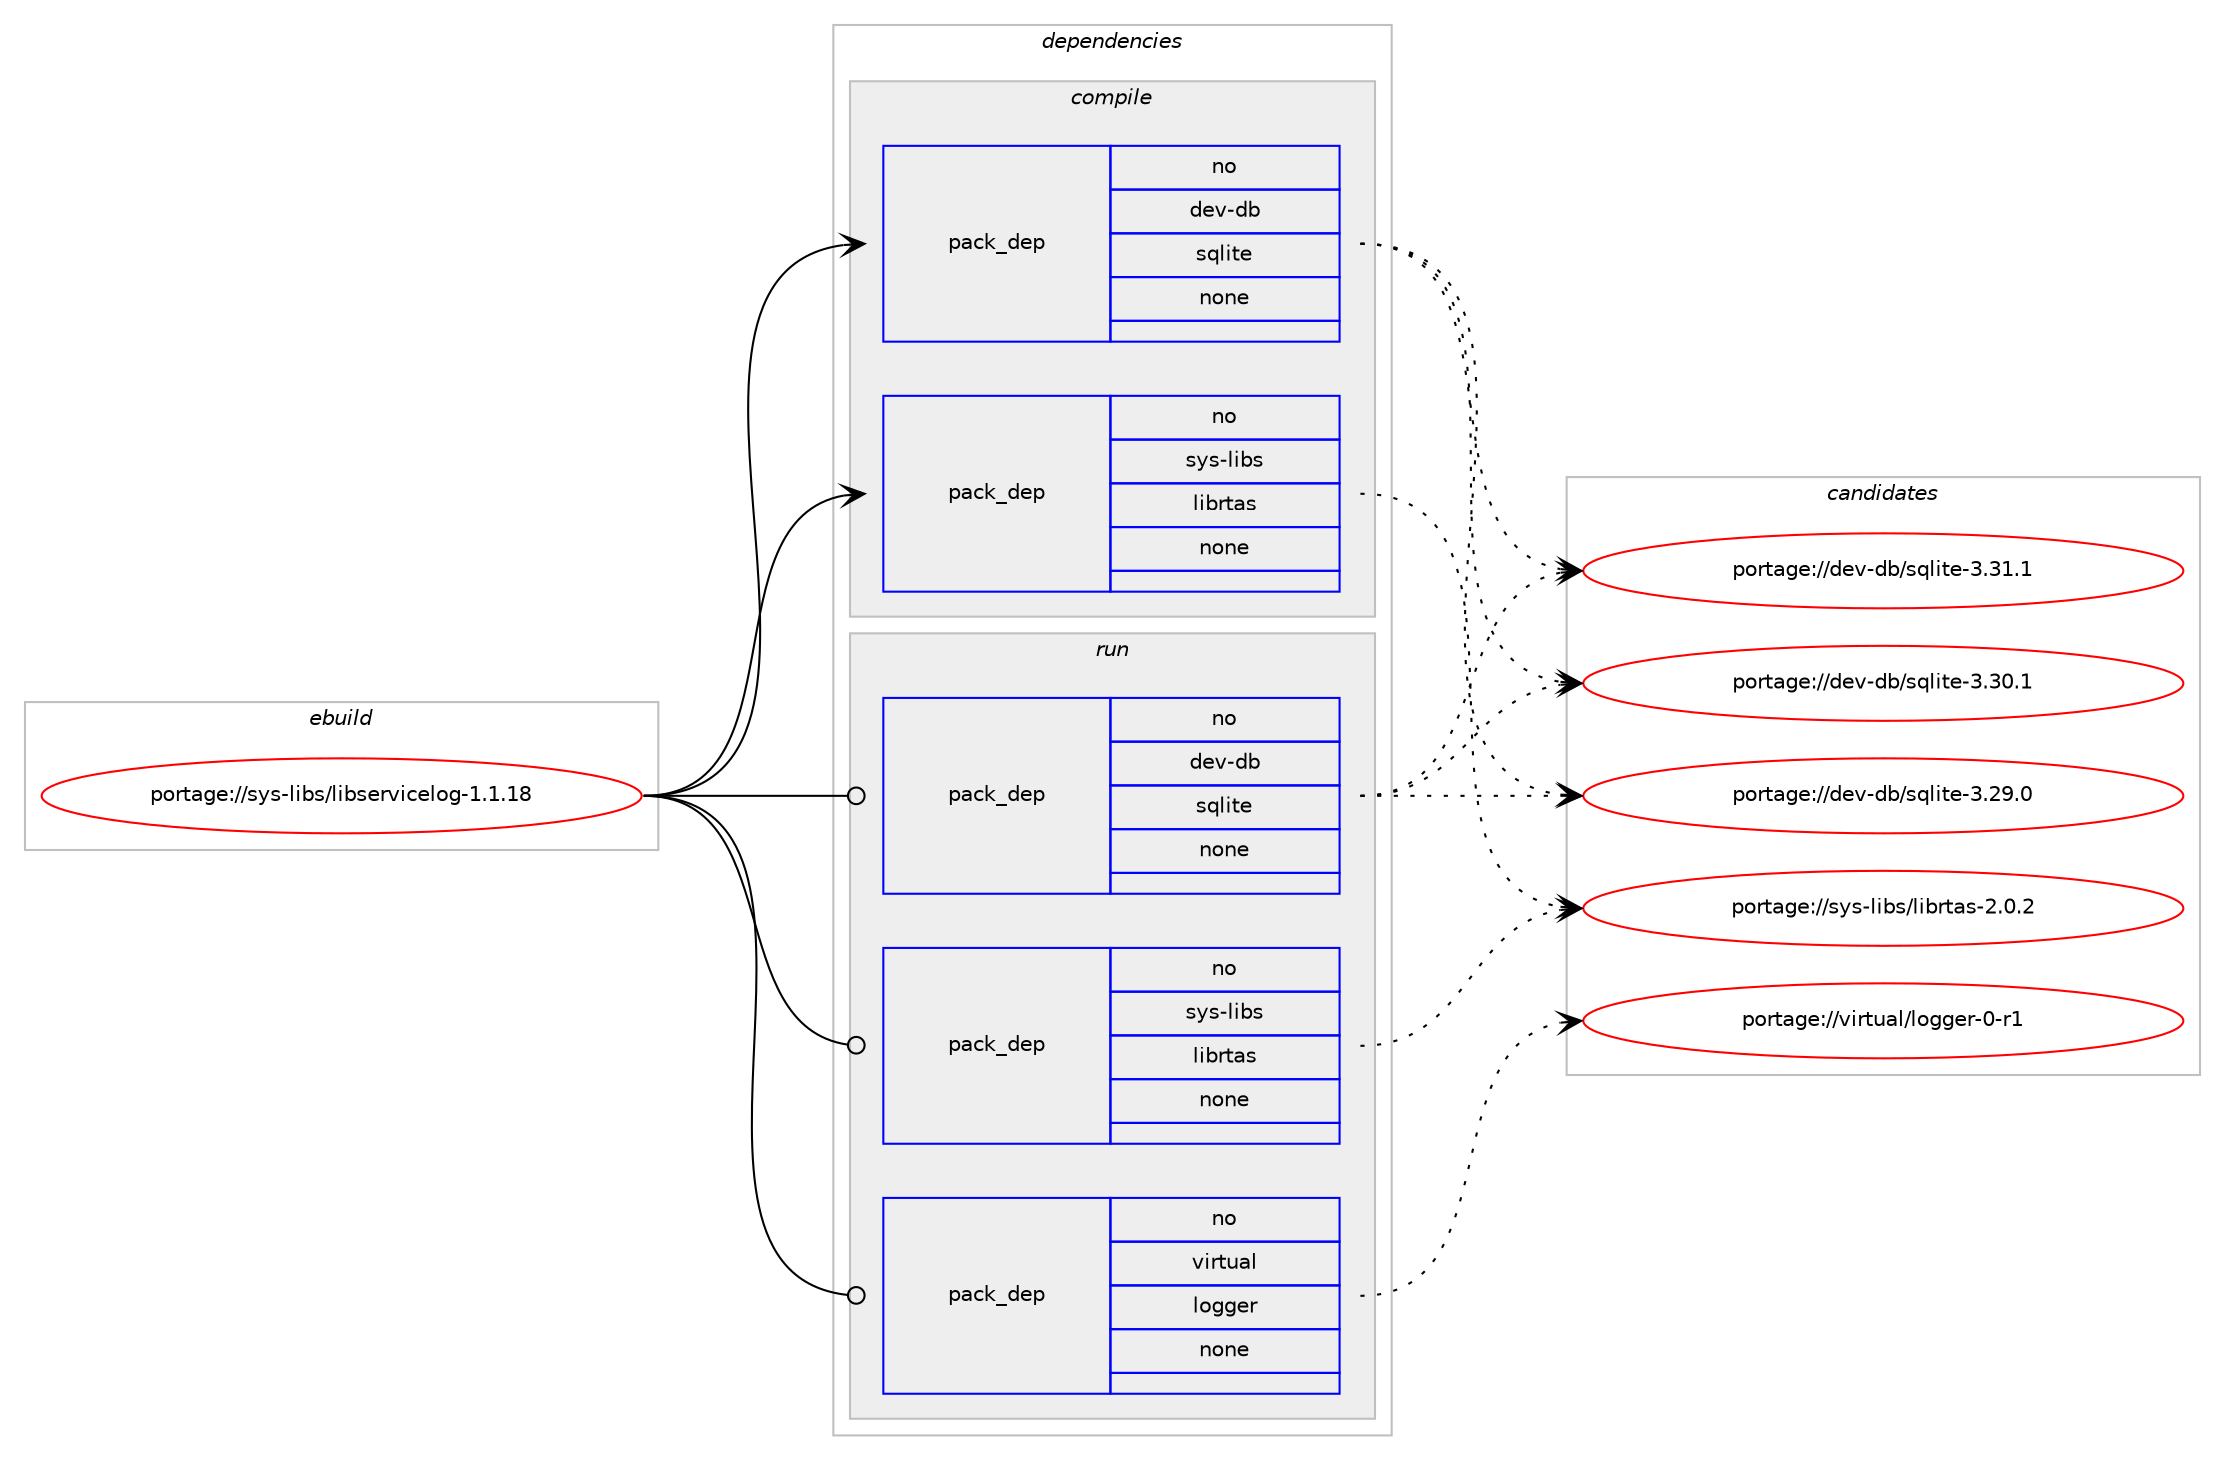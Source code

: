 digraph prolog {

# *************
# Graph options
# *************

newrank=true;
concentrate=true;
compound=true;
graph [rankdir=LR,fontname=Helvetica,fontsize=10,ranksep=1.5];#, ranksep=2.5, nodesep=0.2];
edge  [arrowhead=vee];
node  [fontname=Helvetica,fontsize=10];

# **********
# The ebuild
# **********

subgraph cluster_leftcol {
color=gray;
rank=same;
label=<<i>ebuild</i>>;
id [label="portage://sys-libs/libservicelog-1.1.18", color=red, width=4, href="../sys-libs/libservicelog-1.1.18.svg"];
}

# ****************
# The dependencies
# ****************

subgraph cluster_midcol {
color=gray;
label=<<i>dependencies</i>>;
subgraph cluster_compile {
fillcolor="#eeeeee";
style=filled;
label=<<i>compile</i>>;
subgraph pack2251 {
dependency2592 [label=<<TABLE BORDER="0" CELLBORDER="1" CELLSPACING="0" CELLPADDING="4" WIDTH="220"><TR><TD ROWSPAN="6" CELLPADDING="30">pack_dep</TD></TR><TR><TD WIDTH="110">no</TD></TR><TR><TD>dev-db</TD></TR><TR><TD>sqlite</TD></TR><TR><TD>none</TD></TR><TR><TD></TD></TR></TABLE>>, shape=none, color=blue];
}
id:e -> dependency2592:w [weight=20,style="solid",arrowhead="vee"];
subgraph pack2252 {
dependency2593 [label=<<TABLE BORDER="0" CELLBORDER="1" CELLSPACING="0" CELLPADDING="4" WIDTH="220"><TR><TD ROWSPAN="6" CELLPADDING="30">pack_dep</TD></TR><TR><TD WIDTH="110">no</TD></TR><TR><TD>sys-libs</TD></TR><TR><TD>librtas</TD></TR><TR><TD>none</TD></TR><TR><TD></TD></TR></TABLE>>, shape=none, color=blue];
}
id:e -> dependency2593:w [weight=20,style="solid",arrowhead="vee"];
}
subgraph cluster_compileandrun {
fillcolor="#eeeeee";
style=filled;
label=<<i>compile and run</i>>;
}
subgraph cluster_run {
fillcolor="#eeeeee";
style=filled;
label=<<i>run</i>>;
subgraph pack2253 {
dependency2594 [label=<<TABLE BORDER="0" CELLBORDER="1" CELLSPACING="0" CELLPADDING="4" WIDTH="220"><TR><TD ROWSPAN="6" CELLPADDING="30">pack_dep</TD></TR><TR><TD WIDTH="110">no</TD></TR><TR><TD>dev-db</TD></TR><TR><TD>sqlite</TD></TR><TR><TD>none</TD></TR><TR><TD></TD></TR></TABLE>>, shape=none, color=blue];
}
id:e -> dependency2594:w [weight=20,style="solid",arrowhead="odot"];
subgraph pack2254 {
dependency2595 [label=<<TABLE BORDER="0" CELLBORDER="1" CELLSPACING="0" CELLPADDING="4" WIDTH="220"><TR><TD ROWSPAN="6" CELLPADDING="30">pack_dep</TD></TR><TR><TD WIDTH="110">no</TD></TR><TR><TD>sys-libs</TD></TR><TR><TD>librtas</TD></TR><TR><TD>none</TD></TR><TR><TD></TD></TR></TABLE>>, shape=none, color=blue];
}
id:e -> dependency2595:w [weight=20,style="solid",arrowhead="odot"];
subgraph pack2255 {
dependency2596 [label=<<TABLE BORDER="0" CELLBORDER="1" CELLSPACING="0" CELLPADDING="4" WIDTH="220"><TR><TD ROWSPAN="6" CELLPADDING="30">pack_dep</TD></TR><TR><TD WIDTH="110">no</TD></TR><TR><TD>virtual</TD></TR><TR><TD>logger</TD></TR><TR><TD>none</TD></TR><TR><TD></TD></TR></TABLE>>, shape=none, color=blue];
}
id:e -> dependency2596:w [weight=20,style="solid",arrowhead="odot"];
}
}

# **************
# The candidates
# **************

subgraph cluster_choices {
rank=same;
color=gray;
label=<<i>candidates</i>>;

subgraph choice2251 {
color=black;
nodesep=1;
choice10010111845100984711511310810511610145514651494649 [label="portage://dev-db/sqlite-3.31.1", color=red, width=4,href="../dev-db/sqlite-3.31.1.svg"];
choice10010111845100984711511310810511610145514651484649 [label="portage://dev-db/sqlite-3.30.1", color=red, width=4,href="../dev-db/sqlite-3.30.1.svg"];
choice10010111845100984711511310810511610145514650574648 [label="portage://dev-db/sqlite-3.29.0", color=red, width=4,href="../dev-db/sqlite-3.29.0.svg"];
dependency2592:e -> choice10010111845100984711511310810511610145514651494649:w [style=dotted,weight="100"];
dependency2592:e -> choice10010111845100984711511310810511610145514651484649:w [style=dotted,weight="100"];
dependency2592:e -> choice10010111845100984711511310810511610145514650574648:w [style=dotted,weight="100"];
}
subgraph choice2252 {
color=black;
nodesep=1;
choice1151211154510810598115471081059811411697115455046484650 [label="portage://sys-libs/librtas-2.0.2", color=red, width=4,href="../sys-libs/librtas-2.0.2.svg"];
dependency2593:e -> choice1151211154510810598115471081059811411697115455046484650:w [style=dotted,weight="100"];
}
subgraph choice2253 {
color=black;
nodesep=1;
choice10010111845100984711511310810511610145514651494649 [label="portage://dev-db/sqlite-3.31.1", color=red, width=4,href="../dev-db/sqlite-3.31.1.svg"];
choice10010111845100984711511310810511610145514651484649 [label="portage://dev-db/sqlite-3.30.1", color=red, width=4,href="../dev-db/sqlite-3.30.1.svg"];
choice10010111845100984711511310810511610145514650574648 [label="portage://dev-db/sqlite-3.29.0", color=red, width=4,href="../dev-db/sqlite-3.29.0.svg"];
dependency2594:e -> choice10010111845100984711511310810511610145514651494649:w [style=dotted,weight="100"];
dependency2594:e -> choice10010111845100984711511310810511610145514651484649:w [style=dotted,weight="100"];
dependency2594:e -> choice10010111845100984711511310810511610145514650574648:w [style=dotted,weight="100"];
}
subgraph choice2254 {
color=black;
nodesep=1;
choice1151211154510810598115471081059811411697115455046484650 [label="portage://sys-libs/librtas-2.0.2", color=red, width=4,href="../sys-libs/librtas-2.0.2.svg"];
dependency2595:e -> choice1151211154510810598115471081059811411697115455046484650:w [style=dotted,weight="100"];
}
subgraph choice2255 {
color=black;
nodesep=1;
choice118105114116117971084710811110310310111445484511449 [label="portage://virtual/logger-0-r1", color=red, width=4,href="../virtual/logger-0-r1.svg"];
dependency2596:e -> choice118105114116117971084710811110310310111445484511449:w [style=dotted,weight="100"];
}
}

}
